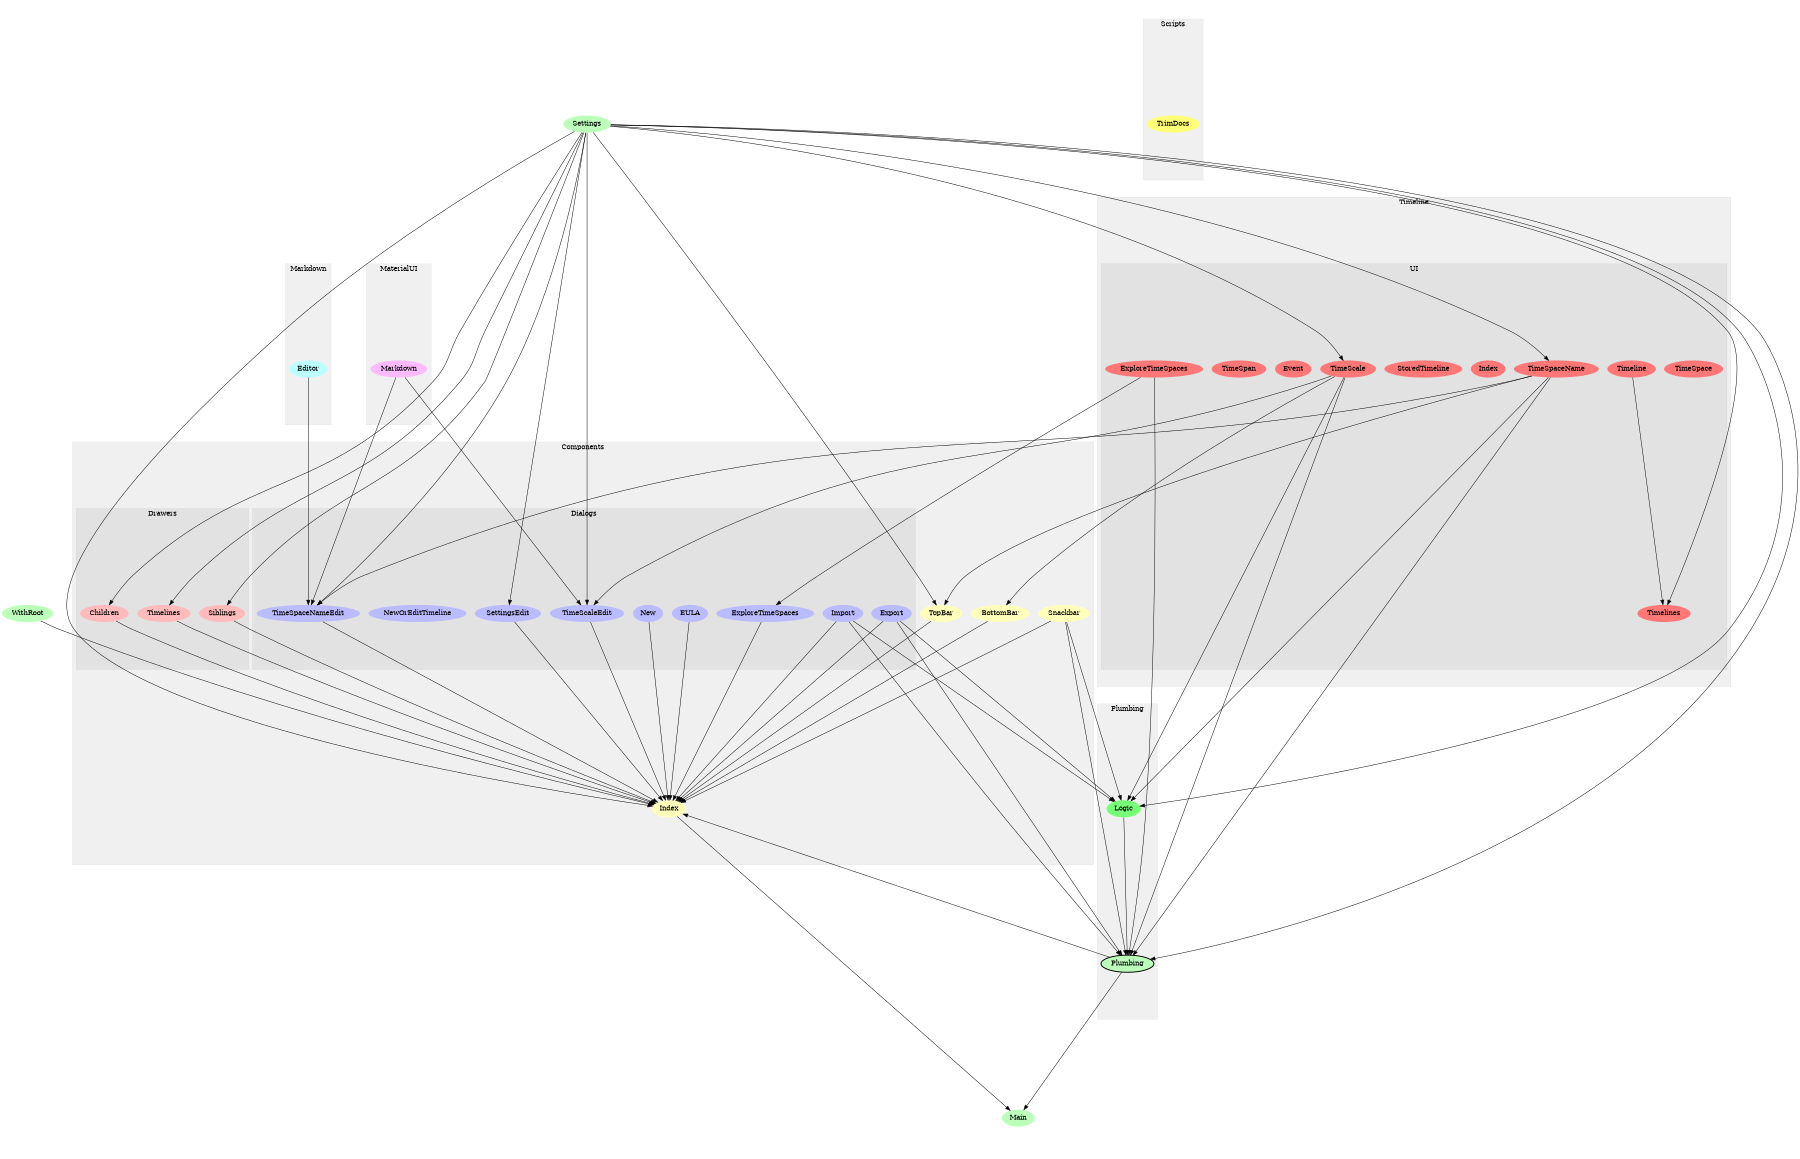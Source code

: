 digraph Modules {
size="12,8";
ratio="fill";
u17[label="Settings",style="filled",fillcolor="#bbffbb",penwidth="0"];
u19[label="Main",style="filled",fillcolor="#bbffbb",penwidth="0"];
u31[label="WithRoot",style="filled",fillcolor="#bbffbb",penwidth="0"];
subgraph cluster_0 {
label="Components";
color="#0000000F";
style="filled";
u1[label="BottomBar",style="filled",fillcolor="#ffffbb",penwidth="0"];
u11[label="TopBar",style="filled",fillcolor="#ffffbb",penwidth="0"];
u12[label="Index",style="filled",fillcolor="#ffffbb",penwidth="0"];
u13[label="Snackbar",style="filled",fillcolor="#ffffbb",penwidth="0"];
subgraph cluster_1 {
label="Dialogs";
color="#0000000F";
style="filled";
u2[label="EULA",style="filled",fillcolor="#bbbbff",penwidth="0"];
u3[label="Import",style="filled",fillcolor="#bbbbff",penwidth="0"];
u4[label="ExploreTimeSpaces",style="filled",fillcolor="#bbbbff",penwidth="0"];
u5[label="SettingsEdit",style="filled",fillcolor="#bbbbff",penwidth="0"];
u6[label="TimeScaleEdit",style="filled",fillcolor="#bbbbff",penwidth="0"];
u7[label="TimeSpaceNameEdit",style="filled",fillcolor="#bbbbff",penwidth="0"];
u8[label="Export",style="filled",fillcolor="#bbbbff",penwidth="0"];
u9[label="NewOrEditTimeline",style="filled",fillcolor="#bbbbff",penwidth="0"];
u10[label="New",style="filled",fillcolor="#bbbbff",penwidth="0"];

}
subgraph cluster_2 {
label="Drawers";
color="#0000000F";
style="filled";
u14[label="Siblings",style="filled",fillcolor="#ffbbbb",penwidth="0"];
u15[label="Children",style="filled",fillcolor="#ffbbbb",penwidth="0"];
u16[label="Timelines",style="filled",fillcolor="#ffbbbb",penwidth="0"];

}

}
subgraph cluster_3 {
label="Markdown";
color="#0000000F";
style="filled";
u33[label="Editor",style="filled",fillcolor="#bbffff",penwidth="0"];

}
subgraph cluster_4 {
label="MaterialUI";
color="#0000000F";
style="filled";
u0[label="Markdown",style="filled",fillcolor="#ffbbff",penwidth="0"];

}
subgraph cluster_5 {
label="Plumbing";
color="#0000000F";
style="filled";
u18[label="Plumbing",style="filled,bold",fillcolor="#bbffbb"];
u30[label="Logic",style="filled",fillcolor="#77ff77",penwidth="0"];

}
subgraph cluster_6 {
label="Scripts";
color="#0000000F";
style="filled";
u32[label="TrimDocs",style="filled",fillcolor="#ffff77",penwidth="0"];

}
subgraph cluster_7 {
label="Timeline";
color="#0000000F";
style="filled";
subgraph cluster_8 {
label="UI";
color="#0000000F";
style="filled";
u20[label="TimeSpace",style="filled",fillcolor="#ff7777",penwidth="0"];
u21[label="ExploreTimeSpaces",style="filled",fillcolor="#ff7777",penwidth="0"];
u22[label="TimeScale",style="filled",fillcolor="#ff7777",penwidth="0"];
u23[label="Index",style="filled",fillcolor="#ff7777",penwidth="0"];
u24[label="StoredTimeline",style="filled",fillcolor="#ff7777",penwidth="0"];
u25[label="TimeSpaceName",style="filled",fillcolor="#ff7777",penwidth="0"];
u26[label="Event",style="filled",fillcolor="#ff7777",penwidth="0"];
u27[label="TimeSpan",style="filled",fillcolor="#ff7777",penwidth="0"];
u28[label="Timelines",style="filled",fillcolor="#ff7777",penwidth="0"];
u29[label="Timeline",style="filled",fillcolor="#ff7777",penwidth="0"];

}

}
u22 -> u1;
u21 -> u4;
u17 -> u5;
u0 -> u6;
u17 -> u6;
u22 -> u6;
u0 -> u7;
u17 -> u7;
u25 -> u7;
u33 -> u7;
u17 -> u11;
u25 -> u11;
u1 -> u12;
u2 -> u12;
u3 -> u12;
u4 -> u12;
u5 -> u12;
u6 -> u12;
u7 -> u12;
u8 -> u12;
u10 -> u12;
u11 -> u12;
u13 -> u12;
u14 -> u12;
u15 -> u12;
u16 -> u12;
u17 -> u12;
u18 -> u12;
u31 -> u12;
u17 -> u14;
u17 -> u15;
u17 -> u16;
u3 -> u18;
u8 -> u18;
u13 -> u18;
u17 -> u18;
u21 -> u18;
u22 -> u18;
u25 -> u18;
u30 -> u18;
u12 -> u19;
u18 -> u19;
u17 -> u22;
u17 -> u25;
u17 -> u28;
u29 -> u28;
u3 -> u30;
u8 -> u30;
u13 -> u30;
u17 -> u30;
u22 -> u30;
u25 -> u30;

}
